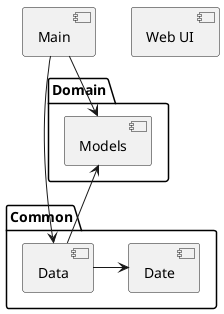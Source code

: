 @startuml component

package Common {
    component [Data]
    component [Date]
}

package Domain {
    component [Models]
}

component [Web UI]
component [Main]


[Main] -down-> [Data]
[Main] -down-> [Models]
[Data] -up-> [Models]
[Data] -> [Date]

@enduml